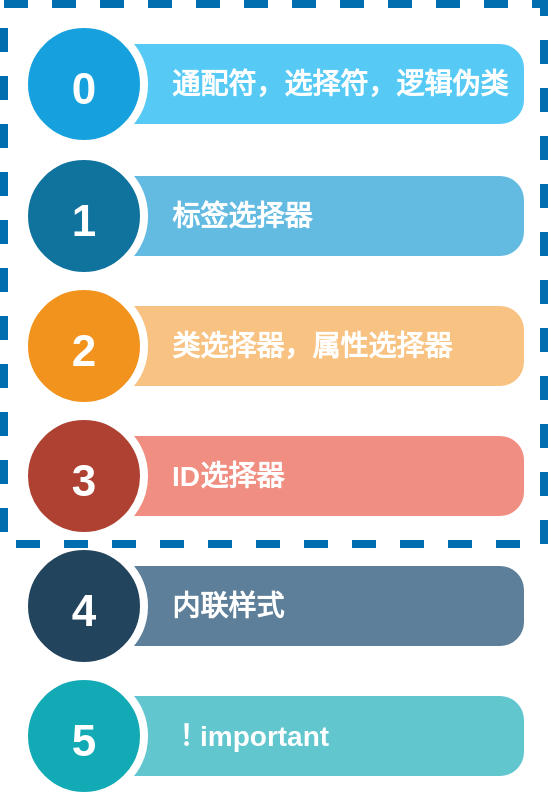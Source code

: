 <mxfile version="13.6.5">
    <diagram id="0G9qKfQM1nbr2nKXTNzW" name="第 1 页">
        <mxGraphModel dx="685" dy="512" grid="0" gridSize="10" guides="1" tooltips="1" connect="1" arrows="1" fold="1" page="1" pageScale="1" pageWidth="827" pageHeight="1169" background="none" math="0" shadow="0">
            <root>
                <mxCell id="0"/>
                <mxCell id="1" parent="0"/>
                <mxCell id="13" value="内联样式" style="shape=rect;rounded=1;whiteSpace=wrap;html=1;shadow=0;strokeColor=none;fillColor=#5D7F99;arcSize=30;fontSize=14;spacingLeft=42;fontStyle=1;fontColor=#FFFFFF;align=left;sketch=0;" vertex="1" parent="1">
                    <mxGeometry x="260" y="475" width="220" height="40" as="geometry"/>
                </mxCell>
                <mxCell id="14" value="4" style="shape=ellipse;perimeter=ellipsePerimeter;fontSize=22;fontStyle=1;shadow=0;strokeColor=#ffffff;fillColor=#23445D;strokeWidth=4;fontColor=#ffffff;align=center;rounded=0;sketch=0;" vertex="1" parent="1">
                    <mxGeometry x="230" y="465" width="60" height="60" as="geometry"/>
                </mxCell>
                <mxCell id="15" value="！important" style="shape=rect;rounded=1;whiteSpace=wrap;html=1;shadow=0;strokeColor=none;fillColor=#61C6CE;arcSize=30;fontSize=14;spacingLeft=42;fontStyle=1;fontColor=#FFFFFF;align=left;sketch=0;" vertex="1" parent="1">
                    <mxGeometry x="260" y="540" width="220" height="40" as="geometry"/>
                </mxCell>
                <mxCell id="16" value="5" style="shape=ellipse;perimeter=ellipsePerimeter;fontSize=22;fontStyle=1;shadow=0;strokeColor=#ffffff;fillColor=#12AAB5;strokeWidth=4;fontColor=#ffffff;align=center;rounded=0;sketch=0;" vertex="1" parent="1">
                    <mxGeometry x="230" y="530" width="60" height="60" as="geometry"/>
                </mxCell>
                <mxCell id="19" value="" style="group;rounded=0;glass=0;" vertex="1" connectable="0" parent="1">
                    <mxGeometry x="230" y="204" width="254" height="260" as="geometry"/>
                </mxCell>
                <mxCell id="7" value="标签选择器" style="shape=rect;rounded=1;whiteSpace=wrap;html=1;shadow=0;strokeColor=none;fillColor=#64BBE2;arcSize=30;fontSize=14;spacingLeft=42;fontStyle=1;fontColor=#FFFFFF;align=left;sketch=0;" vertex="1" parent="19">
                    <mxGeometry x="30" y="76" width="220" height="40" as="geometry"/>
                </mxCell>
                <mxCell id="8" value="1" style="shape=ellipse;perimeter=ellipsePerimeter;fontSize=22;fontStyle=1;shadow=0;strokeColor=#ffffff;fillColor=#10739E;strokeWidth=4;fontColor=#ffffff;align=center;rounded=0;sketch=0;" vertex="1" parent="19">
                    <mxGeometry y="66" width="60" height="60" as="geometry"/>
                </mxCell>
                <mxCell id="9" value="类选择器，属性选择器" style="shape=rect;rounded=1;whiteSpace=wrap;html=1;shadow=0;strokeColor=none;fillColor=#F8C382;arcSize=30;fontSize=14;spacingLeft=42;fontStyle=1;fontColor=#FFFFFF;align=left;sketch=0;" vertex="1" parent="19">
                    <mxGeometry x="30" y="141" width="220" height="40" as="geometry"/>
                </mxCell>
                <mxCell id="10" value="2" style="shape=ellipse;perimeter=ellipsePerimeter;fontSize=22;fontStyle=1;shadow=0;strokeColor=#ffffff;fillColor=#F2931E;strokeWidth=4;fontColor=#ffffff;align=center;rounded=0;sketch=0;" vertex="1" parent="19">
                    <mxGeometry y="131" width="60" height="60" as="geometry"/>
                </mxCell>
                <mxCell id="11" value="ID选择器" style="shape=rect;rounded=1;whiteSpace=wrap;html=1;shadow=0;strokeColor=none;fillColor=#F08E81;arcSize=30;fontSize=14;spacingLeft=42;fontStyle=1;fontColor=#FFFFFF;align=left;sketch=0;" vertex="1" parent="19">
                    <mxGeometry x="30" y="206" width="220" height="40" as="geometry"/>
                </mxCell>
                <mxCell id="12" value="3" style="shape=ellipse;perimeter=ellipsePerimeter;fontSize=22;fontStyle=1;shadow=0;strokeColor=#ffffff;fillColor=#AE4132;strokeWidth=4;fontColor=#ffffff;align=center;rounded=0;sketch=0;" vertex="1" parent="19">
                    <mxGeometry y="196" width="60" height="60" as="geometry"/>
                </mxCell>
                <mxCell id="17" value="通配符，选择符，逻辑伪类" style="shape=rect;rounded=1;whiteSpace=wrap;html=1;shadow=0;strokeColor=none;arcSize=30;fontSize=14;spacingLeft=42;fontStyle=1;fontColor=#FFFFFF;align=left;sketch=0;fillColor=#56CAF5;" vertex="1" parent="19">
                    <mxGeometry x="30" y="10" width="220" height="40" as="geometry"/>
                </mxCell>
                <mxCell id="18" value="0" style="shape=ellipse;perimeter=ellipsePerimeter;fontSize=22;fontStyle=1;shadow=0;strokeColor=#ffffff;strokeWidth=4;fontColor=#ffffff;align=center;rounded=0;sketch=0;fillColor=#16A1DE;" vertex="1" parent="19">
                    <mxGeometry width="60" height="60" as="geometry"/>
                </mxCell>
                <mxCell id="20" value="" style="whiteSpace=wrap;html=1;aspect=fixed;rounded=0;glass=0;sketch=0;strokeColor=#006EAF;fontColor=#ffffff;fillColor=none;strokeWidth=4;dashed=1;" vertex="1" parent="1">
                    <mxGeometry x="220" y="194" width="270" height="270" as="geometry"/>
                </mxCell>
            </root>
        </mxGraphModel>
    </diagram>
</mxfile>